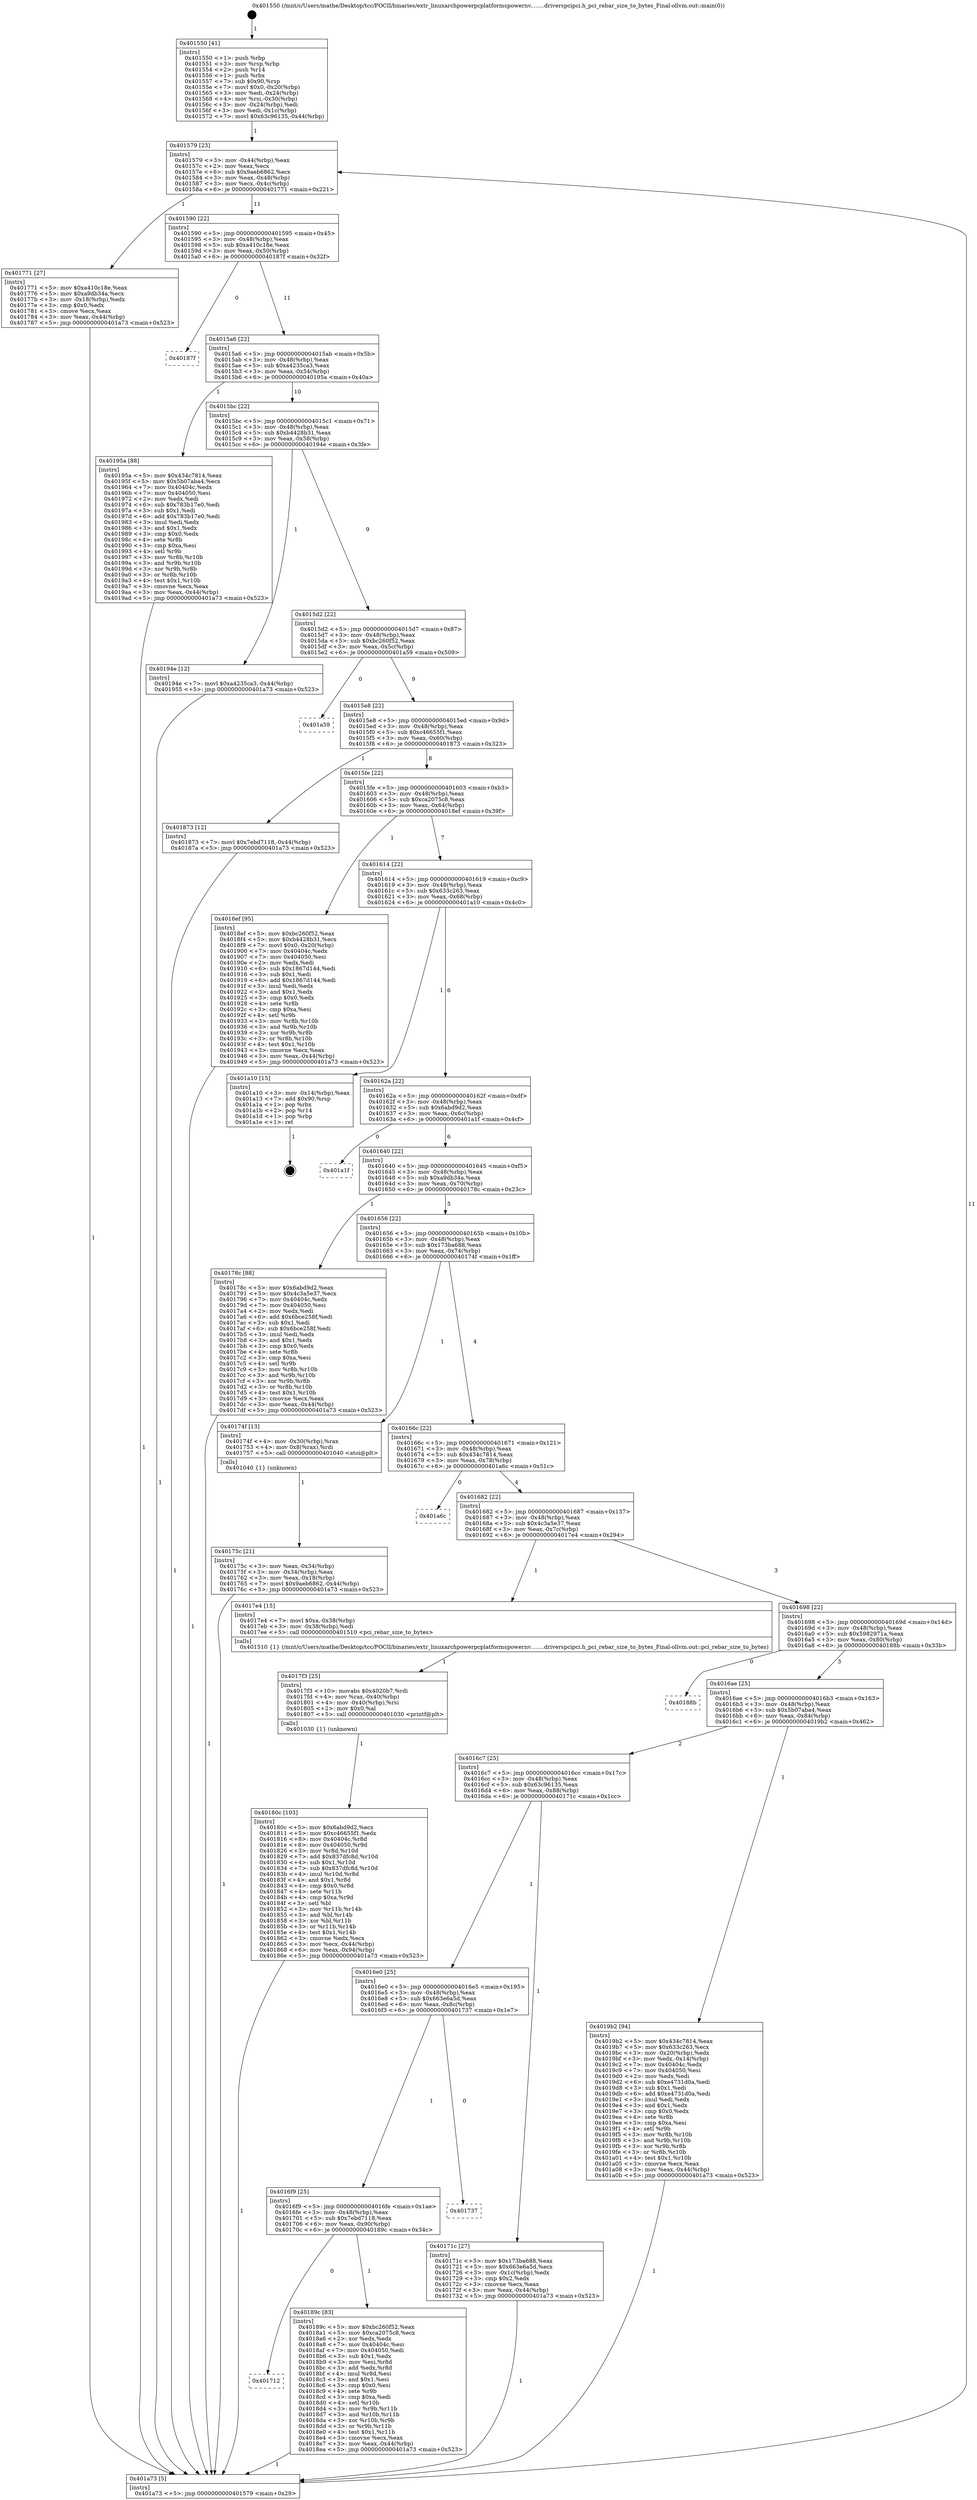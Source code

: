 digraph "0x401550" {
  label = "0x401550 (/mnt/c/Users/mathe/Desktop/tcc/POCII/binaries/extr_linuxarchpowerpcplatformspowernv........driverspcipci.h_pci_rebar_size_to_bytes_Final-ollvm.out::main(0))"
  labelloc = "t"
  node[shape=record]

  Entry [label="",width=0.3,height=0.3,shape=circle,fillcolor=black,style=filled]
  "0x401579" [label="{
     0x401579 [23]\l
     | [instrs]\l
     &nbsp;&nbsp;0x401579 \<+3\>: mov -0x44(%rbp),%eax\l
     &nbsp;&nbsp;0x40157c \<+2\>: mov %eax,%ecx\l
     &nbsp;&nbsp;0x40157e \<+6\>: sub $0x9aeb6862,%ecx\l
     &nbsp;&nbsp;0x401584 \<+3\>: mov %eax,-0x48(%rbp)\l
     &nbsp;&nbsp;0x401587 \<+3\>: mov %ecx,-0x4c(%rbp)\l
     &nbsp;&nbsp;0x40158a \<+6\>: je 0000000000401771 \<main+0x221\>\l
  }"]
  "0x401771" [label="{
     0x401771 [27]\l
     | [instrs]\l
     &nbsp;&nbsp;0x401771 \<+5\>: mov $0xa410c18e,%eax\l
     &nbsp;&nbsp;0x401776 \<+5\>: mov $0xa9db34a,%ecx\l
     &nbsp;&nbsp;0x40177b \<+3\>: mov -0x18(%rbp),%edx\l
     &nbsp;&nbsp;0x40177e \<+3\>: cmp $0x0,%edx\l
     &nbsp;&nbsp;0x401781 \<+3\>: cmove %ecx,%eax\l
     &nbsp;&nbsp;0x401784 \<+3\>: mov %eax,-0x44(%rbp)\l
     &nbsp;&nbsp;0x401787 \<+5\>: jmp 0000000000401a73 \<main+0x523\>\l
  }"]
  "0x401590" [label="{
     0x401590 [22]\l
     | [instrs]\l
     &nbsp;&nbsp;0x401590 \<+5\>: jmp 0000000000401595 \<main+0x45\>\l
     &nbsp;&nbsp;0x401595 \<+3\>: mov -0x48(%rbp),%eax\l
     &nbsp;&nbsp;0x401598 \<+5\>: sub $0xa410c18e,%eax\l
     &nbsp;&nbsp;0x40159d \<+3\>: mov %eax,-0x50(%rbp)\l
     &nbsp;&nbsp;0x4015a0 \<+6\>: je 000000000040187f \<main+0x32f\>\l
  }"]
  Exit [label="",width=0.3,height=0.3,shape=circle,fillcolor=black,style=filled,peripheries=2]
  "0x40187f" [label="{
     0x40187f\l
  }", style=dashed]
  "0x4015a6" [label="{
     0x4015a6 [22]\l
     | [instrs]\l
     &nbsp;&nbsp;0x4015a6 \<+5\>: jmp 00000000004015ab \<main+0x5b\>\l
     &nbsp;&nbsp;0x4015ab \<+3\>: mov -0x48(%rbp),%eax\l
     &nbsp;&nbsp;0x4015ae \<+5\>: sub $0xa4235ca3,%eax\l
     &nbsp;&nbsp;0x4015b3 \<+3\>: mov %eax,-0x54(%rbp)\l
     &nbsp;&nbsp;0x4015b6 \<+6\>: je 000000000040195a \<main+0x40a\>\l
  }"]
  "0x401712" [label="{
     0x401712\l
  }", style=dashed]
  "0x40195a" [label="{
     0x40195a [88]\l
     | [instrs]\l
     &nbsp;&nbsp;0x40195a \<+5\>: mov $0x434c7814,%eax\l
     &nbsp;&nbsp;0x40195f \<+5\>: mov $0x5b07aba4,%ecx\l
     &nbsp;&nbsp;0x401964 \<+7\>: mov 0x40404c,%edx\l
     &nbsp;&nbsp;0x40196b \<+7\>: mov 0x404050,%esi\l
     &nbsp;&nbsp;0x401972 \<+2\>: mov %edx,%edi\l
     &nbsp;&nbsp;0x401974 \<+6\>: sub $0x783b17e0,%edi\l
     &nbsp;&nbsp;0x40197a \<+3\>: sub $0x1,%edi\l
     &nbsp;&nbsp;0x40197d \<+6\>: add $0x783b17e0,%edi\l
     &nbsp;&nbsp;0x401983 \<+3\>: imul %edi,%edx\l
     &nbsp;&nbsp;0x401986 \<+3\>: and $0x1,%edx\l
     &nbsp;&nbsp;0x401989 \<+3\>: cmp $0x0,%edx\l
     &nbsp;&nbsp;0x40198c \<+4\>: sete %r8b\l
     &nbsp;&nbsp;0x401990 \<+3\>: cmp $0xa,%esi\l
     &nbsp;&nbsp;0x401993 \<+4\>: setl %r9b\l
     &nbsp;&nbsp;0x401997 \<+3\>: mov %r8b,%r10b\l
     &nbsp;&nbsp;0x40199a \<+3\>: and %r9b,%r10b\l
     &nbsp;&nbsp;0x40199d \<+3\>: xor %r9b,%r8b\l
     &nbsp;&nbsp;0x4019a0 \<+3\>: or %r8b,%r10b\l
     &nbsp;&nbsp;0x4019a3 \<+4\>: test $0x1,%r10b\l
     &nbsp;&nbsp;0x4019a7 \<+3\>: cmovne %ecx,%eax\l
     &nbsp;&nbsp;0x4019aa \<+3\>: mov %eax,-0x44(%rbp)\l
     &nbsp;&nbsp;0x4019ad \<+5\>: jmp 0000000000401a73 \<main+0x523\>\l
  }"]
  "0x4015bc" [label="{
     0x4015bc [22]\l
     | [instrs]\l
     &nbsp;&nbsp;0x4015bc \<+5\>: jmp 00000000004015c1 \<main+0x71\>\l
     &nbsp;&nbsp;0x4015c1 \<+3\>: mov -0x48(%rbp),%eax\l
     &nbsp;&nbsp;0x4015c4 \<+5\>: sub $0xb4428b31,%eax\l
     &nbsp;&nbsp;0x4015c9 \<+3\>: mov %eax,-0x58(%rbp)\l
     &nbsp;&nbsp;0x4015cc \<+6\>: je 000000000040194e \<main+0x3fe\>\l
  }"]
  "0x40189c" [label="{
     0x40189c [83]\l
     | [instrs]\l
     &nbsp;&nbsp;0x40189c \<+5\>: mov $0xbc260f52,%eax\l
     &nbsp;&nbsp;0x4018a1 \<+5\>: mov $0xca2075c8,%ecx\l
     &nbsp;&nbsp;0x4018a6 \<+2\>: xor %edx,%edx\l
     &nbsp;&nbsp;0x4018a8 \<+7\>: mov 0x40404c,%esi\l
     &nbsp;&nbsp;0x4018af \<+7\>: mov 0x404050,%edi\l
     &nbsp;&nbsp;0x4018b6 \<+3\>: sub $0x1,%edx\l
     &nbsp;&nbsp;0x4018b9 \<+3\>: mov %esi,%r8d\l
     &nbsp;&nbsp;0x4018bc \<+3\>: add %edx,%r8d\l
     &nbsp;&nbsp;0x4018bf \<+4\>: imul %r8d,%esi\l
     &nbsp;&nbsp;0x4018c3 \<+3\>: and $0x1,%esi\l
     &nbsp;&nbsp;0x4018c6 \<+3\>: cmp $0x0,%esi\l
     &nbsp;&nbsp;0x4018c9 \<+4\>: sete %r9b\l
     &nbsp;&nbsp;0x4018cd \<+3\>: cmp $0xa,%edi\l
     &nbsp;&nbsp;0x4018d0 \<+4\>: setl %r10b\l
     &nbsp;&nbsp;0x4018d4 \<+3\>: mov %r9b,%r11b\l
     &nbsp;&nbsp;0x4018d7 \<+3\>: and %r10b,%r11b\l
     &nbsp;&nbsp;0x4018da \<+3\>: xor %r10b,%r9b\l
     &nbsp;&nbsp;0x4018dd \<+3\>: or %r9b,%r11b\l
     &nbsp;&nbsp;0x4018e0 \<+4\>: test $0x1,%r11b\l
     &nbsp;&nbsp;0x4018e4 \<+3\>: cmovne %ecx,%eax\l
     &nbsp;&nbsp;0x4018e7 \<+3\>: mov %eax,-0x44(%rbp)\l
     &nbsp;&nbsp;0x4018ea \<+5\>: jmp 0000000000401a73 \<main+0x523\>\l
  }"]
  "0x40194e" [label="{
     0x40194e [12]\l
     | [instrs]\l
     &nbsp;&nbsp;0x40194e \<+7\>: movl $0xa4235ca3,-0x44(%rbp)\l
     &nbsp;&nbsp;0x401955 \<+5\>: jmp 0000000000401a73 \<main+0x523\>\l
  }"]
  "0x4015d2" [label="{
     0x4015d2 [22]\l
     | [instrs]\l
     &nbsp;&nbsp;0x4015d2 \<+5\>: jmp 00000000004015d7 \<main+0x87\>\l
     &nbsp;&nbsp;0x4015d7 \<+3\>: mov -0x48(%rbp),%eax\l
     &nbsp;&nbsp;0x4015da \<+5\>: sub $0xbc260f52,%eax\l
     &nbsp;&nbsp;0x4015df \<+3\>: mov %eax,-0x5c(%rbp)\l
     &nbsp;&nbsp;0x4015e2 \<+6\>: je 0000000000401a59 \<main+0x509\>\l
  }"]
  "0x4016f9" [label="{
     0x4016f9 [25]\l
     | [instrs]\l
     &nbsp;&nbsp;0x4016f9 \<+5\>: jmp 00000000004016fe \<main+0x1ae\>\l
     &nbsp;&nbsp;0x4016fe \<+3\>: mov -0x48(%rbp),%eax\l
     &nbsp;&nbsp;0x401701 \<+5\>: sub $0x7ebd7118,%eax\l
     &nbsp;&nbsp;0x401706 \<+6\>: mov %eax,-0x90(%rbp)\l
     &nbsp;&nbsp;0x40170c \<+6\>: je 000000000040189c \<main+0x34c\>\l
  }"]
  "0x401a59" [label="{
     0x401a59\l
  }", style=dashed]
  "0x4015e8" [label="{
     0x4015e8 [22]\l
     | [instrs]\l
     &nbsp;&nbsp;0x4015e8 \<+5\>: jmp 00000000004015ed \<main+0x9d\>\l
     &nbsp;&nbsp;0x4015ed \<+3\>: mov -0x48(%rbp),%eax\l
     &nbsp;&nbsp;0x4015f0 \<+5\>: sub $0xc46655f1,%eax\l
     &nbsp;&nbsp;0x4015f5 \<+3\>: mov %eax,-0x60(%rbp)\l
     &nbsp;&nbsp;0x4015f8 \<+6\>: je 0000000000401873 \<main+0x323\>\l
  }"]
  "0x401737" [label="{
     0x401737\l
  }", style=dashed]
  "0x401873" [label="{
     0x401873 [12]\l
     | [instrs]\l
     &nbsp;&nbsp;0x401873 \<+7\>: movl $0x7ebd7118,-0x44(%rbp)\l
     &nbsp;&nbsp;0x40187a \<+5\>: jmp 0000000000401a73 \<main+0x523\>\l
  }"]
  "0x4015fe" [label="{
     0x4015fe [22]\l
     | [instrs]\l
     &nbsp;&nbsp;0x4015fe \<+5\>: jmp 0000000000401603 \<main+0xb3\>\l
     &nbsp;&nbsp;0x401603 \<+3\>: mov -0x48(%rbp),%eax\l
     &nbsp;&nbsp;0x401606 \<+5\>: sub $0xca2075c8,%eax\l
     &nbsp;&nbsp;0x40160b \<+3\>: mov %eax,-0x64(%rbp)\l
     &nbsp;&nbsp;0x40160e \<+6\>: je 00000000004018ef \<main+0x39f\>\l
  }"]
  "0x40180c" [label="{
     0x40180c [103]\l
     | [instrs]\l
     &nbsp;&nbsp;0x40180c \<+5\>: mov $0x6abd9d2,%ecx\l
     &nbsp;&nbsp;0x401811 \<+5\>: mov $0xc46655f1,%edx\l
     &nbsp;&nbsp;0x401816 \<+8\>: mov 0x40404c,%r8d\l
     &nbsp;&nbsp;0x40181e \<+8\>: mov 0x404050,%r9d\l
     &nbsp;&nbsp;0x401826 \<+3\>: mov %r8d,%r10d\l
     &nbsp;&nbsp;0x401829 \<+7\>: add $0x837dfc8d,%r10d\l
     &nbsp;&nbsp;0x401830 \<+4\>: sub $0x1,%r10d\l
     &nbsp;&nbsp;0x401834 \<+7\>: sub $0x837dfc8d,%r10d\l
     &nbsp;&nbsp;0x40183b \<+4\>: imul %r10d,%r8d\l
     &nbsp;&nbsp;0x40183f \<+4\>: and $0x1,%r8d\l
     &nbsp;&nbsp;0x401843 \<+4\>: cmp $0x0,%r8d\l
     &nbsp;&nbsp;0x401847 \<+4\>: sete %r11b\l
     &nbsp;&nbsp;0x40184b \<+4\>: cmp $0xa,%r9d\l
     &nbsp;&nbsp;0x40184f \<+3\>: setl %bl\l
     &nbsp;&nbsp;0x401852 \<+3\>: mov %r11b,%r14b\l
     &nbsp;&nbsp;0x401855 \<+3\>: and %bl,%r14b\l
     &nbsp;&nbsp;0x401858 \<+3\>: xor %bl,%r11b\l
     &nbsp;&nbsp;0x40185b \<+3\>: or %r11b,%r14b\l
     &nbsp;&nbsp;0x40185e \<+4\>: test $0x1,%r14b\l
     &nbsp;&nbsp;0x401862 \<+3\>: cmovne %edx,%ecx\l
     &nbsp;&nbsp;0x401865 \<+3\>: mov %ecx,-0x44(%rbp)\l
     &nbsp;&nbsp;0x401868 \<+6\>: mov %eax,-0x94(%rbp)\l
     &nbsp;&nbsp;0x40186e \<+5\>: jmp 0000000000401a73 \<main+0x523\>\l
  }"]
  "0x4018ef" [label="{
     0x4018ef [95]\l
     | [instrs]\l
     &nbsp;&nbsp;0x4018ef \<+5\>: mov $0xbc260f52,%eax\l
     &nbsp;&nbsp;0x4018f4 \<+5\>: mov $0xb4428b31,%ecx\l
     &nbsp;&nbsp;0x4018f9 \<+7\>: movl $0x0,-0x20(%rbp)\l
     &nbsp;&nbsp;0x401900 \<+7\>: mov 0x40404c,%edx\l
     &nbsp;&nbsp;0x401907 \<+7\>: mov 0x404050,%esi\l
     &nbsp;&nbsp;0x40190e \<+2\>: mov %edx,%edi\l
     &nbsp;&nbsp;0x401910 \<+6\>: sub $0x1867d144,%edi\l
     &nbsp;&nbsp;0x401916 \<+3\>: sub $0x1,%edi\l
     &nbsp;&nbsp;0x401919 \<+6\>: add $0x1867d144,%edi\l
     &nbsp;&nbsp;0x40191f \<+3\>: imul %edi,%edx\l
     &nbsp;&nbsp;0x401922 \<+3\>: and $0x1,%edx\l
     &nbsp;&nbsp;0x401925 \<+3\>: cmp $0x0,%edx\l
     &nbsp;&nbsp;0x401928 \<+4\>: sete %r8b\l
     &nbsp;&nbsp;0x40192c \<+3\>: cmp $0xa,%esi\l
     &nbsp;&nbsp;0x40192f \<+4\>: setl %r9b\l
     &nbsp;&nbsp;0x401933 \<+3\>: mov %r8b,%r10b\l
     &nbsp;&nbsp;0x401936 \<+3\>: and %r9b,%r10b\l
     &nbsp;&nbsp;0x401939 \<+3\>: xor %r9b,%r8b\l
     &nbsp;&nbsp;0x40193c \<+3\>: or %r8b,%r10b\l
     &nbsp;&nbsp;0x40193f \<+4\>: test $0x1,%r10b\l
     &nbsp;&nbsp;0x401943 \<+3\>: cmovne %ecx,%eax\l
     &nbsp;&nbsp;0x401946 \<+3\>: mov %eax,-0x44(%rbp)\l
     &nbsp;&nbsp;0x401949 \<+5\>: jmp 0000000000401a73 \<main+0x523\>\l
  }"]
  "0x401614" [label="{
     0x401614 [22]\l
     | [instrs]\l
     &nbsp;&nbsp;0x401614 \<+5\>: jmp 0000000000401619 \<main+0xc9\>\l
     &nbsp;&nbsp;0x401619 \<+3\>: mov -0x48(%rbp),%eax\l
     &nbsp;&nbsp;0x40161c \<+5\>: sub $0x633c263,%eax\l
     &nbsp;&nbsp;0x401621 \<+3\>: mov %eax,-0x68(%rbp)\l
     &nbsp;&nbsp;0x401624 \<+6\>: je 0000000000401a10 \<main+0x4c0\>\l
  }"]
  "0x4017f3" [label="{
     0x4017f3 [25]\l
     | [instrs]\l
     &nbsp;&nbsp;0x4017f3 \<+10\>: movabs $0x4020b7,%rdi\l
     &nbsp;&nbsp;0x4017fd \<+4\>: mov %rax,-0x40(%rbp)\l
     &nbsp;&nbsp;0x401801 \<+4\>: mov -0x40(%rbp),%rsi\l
     &nbsp;&nbsp;0x401805 \<+2\>: mov $0x0,%al\l
     &nbsp;&nbsp;0x401807 \<+5\>: call 0000000000401030 \<printf@plt\>\l
     | [calls]\l
     &nbsp;&nbsp;0x401030 \{1\} (unknown)\l
  }"]
  "0x401a10" [label="{
     0x401a10 [15]\l
     | [instrs]\l
     &nbsp;&nbsp;0x401a10 \<+3\>: mov -0x14(%rbp),%eax\l
     &nbsp;&nbsp;0x401a13 \<+7\>: add $0x90,%rsp\l
     &nbsp;&nbsp;0x401a1a \<+1\>: pop %rbx\l
     &nbsp;&nbsp;0x401a1b \<+2\>: pop %r14\l
     &nbsp;&nbsp;0x401a1d \<+1\>: pop %rbp\l
     &nbsp;&nbsp;0x401a1e \<+1\>: ret\l
  }"]
  "0x40162a" [label="{
     0x40162a [22]\l
     | [instrs]\l
     &nbsp;&nbsp;0x40162a \<+5\>: jmp 000000000040162f \<main+0xdf\>\l
     &nbsp;&nbsp;0x40162f \<+3\>: mov -0x48(%rbp),%eax\l
     &nbsp;&nbsp;0x401632 \<+5\>: sub $0x6abd9d2,%eax\l
     &nbsp;&nbsp;0x401637 \<+3\>: mov %eax,-0x6c(%rbp)\l
     &nbsp;&nbsp;0x40163a \<+6\>: je 0000000000401a1f \<main+0x4cf\>\l
  }"]
  "0x40175c" [label="{
     0x40175c [21]\l
     | [instrs]\l
     &nbsp;&nbsp;0x40175c \<+3\>: mov %eax,-0x34(%rbp)\l
     &nbsp;&nbsp;0x40175f \<+3\>: mov -0x34(%rbp),%eax\l
     &nbsp;&nbsp;0x401762 \<+3\>: mov %eax,-0x18(%rbp)\l
     &nbsp;&nbsp;0x401765 \<+7\>: movl $0x9aeb6862,-0x44(%rbp)\l
     &nbsp;&nbsp;0x40176c \<+5\>: jmp 0000000000401a73 \<main+0x523\>\l
  }"]
  "0x401a1f" [label="{
     0x401a1f\l
  }", style=dashed]
  "0x401640" [label="{
     0x401640 [22]\l
     | [instrs]\l
     &nbsp;&nbsp;0x401640 \<+5\>: jmp 0000000000401645 \<main+0xf5\>\l
     &nbsp;&nbsp;0x401645 \<+3\>: mov -0x48(%rbp),%eax\l
     &nbsp;&nbsp;0x401648 \<+5\>: sub $0xa9db34a,%eax\l
     &nbsp;&nbsp;0x40164d \<+3\>: mov %eax,-0x70(%rbp)\l
     &nbsp;&nbsp;0x401650 \<+6\>: je 000000000040178c \<main+0x23c\>\l
  }"]
  "0x401550" [label="{
     0x401550 [41]\l
     | [instrs]\l
     &nbsp;&nbsp;0x401550 \<+1\>: push %rbp\l
     &nbsp;&nbsp;0x401551 \<+3\>: mov %rsp,%rbp\l
     &nbsp;&nbsp;0x401554 \<+2\>: push %r14\l
     &nbsp;&nbsp;0x401556 \<+1\>: push %rbx\l
     &nbsp;&nbsp;0x401557 \<+7\>: sub $0x90,%rsp\l
     &nbsp;&nbsp;0x40155e \<+7\>: movl $0x0,-0x20(%rbp)\l
     &nbsp;&nbsp;0x401565 \<+3\>: mov %edi,-0x24(%rbp)\l
     &nbsp;&nbsp;0x401568 \<+4\>: mov %rsi,-0x30(%rbp)\l
     &nbsp;&nbsp;0x40156c \<+3\>: mov -0x24(%rbp),%edi\l
     &nbsp;&nbsp;0x40156f \<+3\>: mov %edi,-0x1c(%rbp)\l
     &nbsp;&nbsp;0x401572 \<+7\>: movl $0x63c96135,-0x44(%rbp)\l
  }"]
  "0x40178c" [label="{
     0x40178c [88]\l
     | [instrs]\l
     &nbsp;&nbsp;0x40178c \<+5\>: mov $0x6abd9d2,%eax\l
     &nbsp;&nbsp;0x401791 \<+5\>: mov $0x4c3a5e37,%ecx\l
     &nbsp;&nbsp;0x401796 \<+7\>: mov 0x40404c,%edx\l
     &nbsp;&nbsp;0x40179d \<+7\>: mov 0x404050,%esi\l
     &nbsp;&nbsp;0x4017a4 \<+2\>: mov %edx,%edi\l
     &nbsp;&nbsp;0x4017a6 \<+6\>: add $0x6bce258f,%edi\l
     &nbsp;&nbsp;0x4017ac \<+3\>: sub $0x1,%edi\l
     &nbsp;&nbsp;0x4017af \<+6\>: sub $0x6bce258f,%edi\l
     &nbsp;&nbsp;0x4017b5 \<+3\>: imul %edi,%edx\l
     &nbsp;&nbsp;0x4017b8 \<+3\>: and $0x1,%edx\l
     &nbsp;&nbsp;0x4017bb \<+3\>: cmp $0x0,%edx\l
     &nbsp;&nbsp;0x4017be \<+4\>: sete %r8b\l
     &nbsp;&nbsp;0x4017c2 \<+3\>: cmp $0xa,%esi\l
     &nbsp;&nbsp;0x4017c5 \<+4\>: setl %r9b\l
     &nbsp;&nbsp;0x4017c9 \<+3\>: mov %r8b,%r10b\l
     &nbsp;&nbsp;0x4017cc \<+3\>: and %r9b,%r10b\l
     &nbsp;&nbsp;0x4017cf \<+3\>: xor %r9b,%r8b\l
     &nbsp;&nbsp;0x4017d2 \<+3\>: or %r8b,%r10b\l
     &nbsp;&nbsp;0x4017d5 \<+4\>: test $0x1,%r10b\l
     &nbsp;&nbsp;0x4017d9 \<+3\>: cmovne %ecx,%eax\l
     &nbsp;&nbsp;0x4017dc \<+3\>: mov %eax,-0x44(%rbp)\l
     &nbsp;&nbsp;0x4017df \<+5\>: jmp 0000000000401a73 \<main+0x523\>\l
  }"]
  "0x401656" [label="{
     0x401656 [22]\l
     | [instrs]\l
     &nbsp;&nbsp;0x401656 \<+5\>: jmp 000000000040165b \<main+0x10b\>\l
     &nbsp;&nbsp;0x40165b \<+3\>: mov -0x48(%rbp),%eax\l
     &nbsp;&nbsp;0x40165e \<+5\>: sub $0x173ba688,%eax\l
     &nbsp;&nbsp;0x401663 \<+3\>: mov %eax,-0x74(%rbp)\l
     &nbsp;&nbsp;0x401666 \<+6\>: je 000000000040174f \<main+0x1ff\>\l
  }"]
  "0x401a73" [label="{
     0x401a73 [5]\l
     | [instrs]\l
     &nbsp;&nbsp;0x401a73 \<+5\>: jmp 0000000000401579 \<main+0x29\>\l
  }"]
  "0x40174f" [label="{
     0x40174f [13]\l
     | [instrs]\l
     &nbsp;&nbsp;0x40174f \<+4\>: mov -0x30(%rbp),%rax\l
     &nbsp;&nbsp;0x401753 \<+4\>: mov 0x8(%rax),%rdi\l
     &nbsp;&nbsp;0x401757 \<+5\>: call 0000000000401040 \<atoi@plt\>\l
     | [calls]\l
     &nbsp;&nbsp;0x401040 \{1\} (unknown)\l
  }"]
  "0x40166c" [label="{
     0x40166c [22]\l
     | [instrs]\l
     &nbsp;&nbsp;0x40166c \<+5\>: jmp 0000000000401671 \<main+0x121\>\l
     &nbsp;&nbsp;0x401671 \<+3\>: mov -0x48(%rbp),%eax\l
     &nbsp;&nbsp;0x401674 \<+5\>: sub $0x434c7814,%eax\l
     &nbsp;&nbsp;0x401679 \<+3\>: mov %eax,-0x78(%rbp)\l
     &nbsp;&nbsp;0x40167c \<+6\>: je 0000000000401a6c \<main+0x51c\>\l
  }"]
  "0x4016e0" [label="{
     0x4016e0 [25]\l
     | [instrs]\l
     &nbsp;&nbsp;0x4016e0 \<+5\>: jmp 00000000004016e5 \<main+0x195\>\l
     &nbsp;&nbsp;0x4016e5 \<+3\>: mov -0x48(%rbp),%eax\l
     &nbsp;&nbsp;0x4016e8 \<+5\>: sub $0x663e6a5d,%eax\l
     &nbsp;&nbsp;0x4016ed \<+6\>: mov %eax,-0x8c(%rbp)\l
     &nbsp;&nbsp;0x4016f3 \<+6\>: je 0000000000401737 \<main+0x1e7\>\l
  }"]
  "0x401a6c" [label="{
     0x401a6c\l
  }", style=dashed]
  "0x401682" [label="{
     0x401682 [22]\l
     | [instrs]\l
     &nbsp;&nbsp;0x401682 \<+5\>: jmp 0000000000401687 \<main+0x137\>\l
     &nbsp;&nbsp;0x401687 \<+3\>: mov -0x48(%rbp),%eax\l
     &nbsp;&nbsp;0x40168a \<+5\>: sub $0x4c3a5e37,%eax\l
     &nbsp;&nbsp;0x40168f \<+3\>: mov %eax,-0x7c(%rbp)\l
     &nbsp;&nbsp;0x401692 \<+6\>: je 00000000004017e4 \<main+0x294\>\l
  }"]
  "0x40171c" [label="{
     0x40171c [27]\l
     | [instrs]\l
     &nbsp;&nbsp;0x40171c \<+5\>: mov $0x173ba688,%eax\l
     &nbsp;&nbsp;0x401721 \<+5\>: mov $0x663e6a5d,%ecx\l
     &nbsp;&nbsp;0x401726 \<+3\>: mov -0x1c(%rbp),%edx\l
     &nbsp;&nbsp;0x401729 \<+3\>: cmp $0x2,%edx\l
     &nbsp;&nbsp;0x40172c \<+3\>: cmovne %ecx,%eax\l
     &nbsp;&nbsp;0x40172f \<+3\>: mov %eax,-0x44(%rbp)\l
     &nbsp;&nbsp;0x401732 \<+5\>: jmp 0000000000401a73 \<main+0x523\>\l
  }"]
  "0x4017e4" [label="{
     0x4017e4 [15]\l
     | [instrs]\l
     &nbsp;&nbsp;0x4017e4 \<+7\>: movl $0xa,-0x38(%rbp)\l
     &nbsp;&nbsp;0x4017eb \<+3\>: mov -0x38(%rbp),%edi\l
     &nbsp;&nbsp;0x4017ee \<+5\>: call 0000000000401510 \<pci_rebar_size_to_bytes\>\l
     | [calls]\l
     &nbsp;&nbsp;0x401510 \{1\} (/mnt/c/Users/mathe/Desktop/tcc/POCII/binaries/extr_linuxarchpowerpcplatformspowernv........driverspcipci.h_pci_rebar_size_to_bytes_Final-ollvm.out::pci_rebar_size_to_bytes)\l
  }"]
  "0x401698" [label="{
     0x401698 [22]\l
     | [instrs]\l
     &nbsp;&nbsp;0x401698 \<+5\>: jmp 000000000040169d \<main+0x14d\>\l
     &nbsp;&nbsp;0x40169d \<+3\>: mov -0x48(%rbp),%eax\l
     &nbsp;&nbsp;0x4016a0 \<+5\>: sub $0x5982971a,%eax\l
     &nbsp;&nbsp;0x4016a5 \<+3\>: mov %eax,-0x80(%rbp)\l
     &nbsp;&nbsp;0x4016a8 \<+6\>: je 000000000040188b \<main+0x33b\>\l
  }"]
  "0x4016c7" [label="{
     0x4016c7 [25]\l
     | [instrs]\l
     &nbsp;&nbsp;0x4016c7 \<+5\>: jmp 00000000004016cc \<main+0x17c\>\l
     &nbsp;&nbsp;0x4016cc \<+3\>: mov -0x48(%rbp),%eax\l
     &nbsp;&nbsp;0x4016cf \<+5\>: sub $0x63c96135,%eax\l
     &nbsp;&nbsp;0x4016d4 \<+6\>: mov %eax,-0x88(%rbp)\l
     &nbsp;&nbsp;0x4016da \<+6\>: je 000000000040171c \<main+0x1cc\>\l
  }"]
  "0x40188b" [label="{
     0x40188b\l
  }", style=dashed]
  "0x4016ae" [label="{
     0x4016ae [25]\l
     | [instrs]\l
     &nbsp;&nbsp;0x4016ae \<+5\>: jmp 00000000004016b3 \<main+0x163\>\l
     &nbsp;&nbsp;0x4016b3 \<+3\>: mov -0x48(%rbp),%eax\l
     &nbsp;&nbsp;0x4016b6 \<+5\>: sub $0x5b07aba4,%eax\l
     &nbsp;&nbsp;0x4016bb \<+6\>: mov %eax,-0x84(%rbp)\l
     &nbsp;&nbsp;0x4016c1 \<+6\>: je 00000000004019b2 \<main+0x462\>\l
  }"]
  "0x4019b2" [label="{
     0x4019b2 [94]\l
     | [instrs]\l
     &nbsp;&nbsp;0x4019b2 \<+5\>: mov $0x434c7814,%eax\l
     &nbsp;&nbsp;0x4019b7 \<+5\>: mov $0x633c263,%ecx\l
     &nbsp;&nbsp;0x4019bc \<+3\>: mov -0x20(%rbp),%edx\l
     &nbsp;&nbsp;0x4019bf \<+3\>: mov %edx,-0x14(%rbp)\l
     &nbsp;&nbsp;0x4019c2 \<+7\>: mov 0x40404c,%edx\l
     &nbsp;&nbsp;0x4019c9 \<+7\>: mov 0x404050,%esi\l
     &nbsp;&nbsp;0x4019d0 \<+2\>: mov %edx,%edi\l
     &nbsp;&nbsp;0x4019d2 \<+6\>: sub $0xe4731d0a,%edi\l
     &nbsp;&nbsp;0x4019d8 \<+3\>: sub $0x1,%edi\l
     &nbsp;&nbsp;0x4019db \<+6\>: add $0xe4731d0a,%edi\l
     &nbsp;&nbsp;0x4019e1 \<+3\>: imul %edi,%edx\l
     &nbsp;&nbsp;0x4019e4 \<+3\>: and $0x1,%edx\l
     &nbsp;&nbsp;0x4019e7 \<+3\>: cmp $0x0,%edx\l
     &nbsp;&nbsp;0x4019ea \<+4\>: sete %r8b\l
     &nbsp;&nbsp;0x4019ee \<+3\>: cmp $0xa,%esi\l
     &nbsp;&nbsp;0x4019f1 \<+4\>: setl %r9b\l
     &nbsp;&nbsp;0x4019f5 \<+3\>: mov %r8b,%r10b\l
     &nbsp;&nbsp;0x4019f8 \<+3\>: and %r9b,%r10b\l
     &nbsp;&nbsp;0x4019fb \<+3\>: xor %r9b,%r8b\l
     &nbsp;&nbsp;0x4019fe \<+3\>: or %r8b,%r10b\l
     &nbsp;&nbsp;0x401a01 \<+4\>: test $0x1,%r10b\l
     &nbsp;&nbsp;0x401a05 \<+3\>: cmovne %ecx,%eax\l
     &nbsp;&nbsp;0x401a08 \<+3\>: mov %eax,-0x44(%rbp)\l
     &nbsp;&nbsp;0x401a0b \<+5\>: jmp 0000000000401a73 \<main+0x523\>\l
  }"]
  Entry -> "0x401550" [label=" 1"]
  "0x401579" -> "0x401771" [label=" 1"]
  "0x401579" -> "0x401590" [label=" 11"]
  "0x401a10" -> Exit [label=" 1"]
  "0x401590" -> "0x40187f" [label=" 0"]
  "0x401590" -> "0x4015a6" [label=" 11"]
  "0x4019b2" -> "0x401a73" [label=" 1"]
  "0x4015a6" -> "0x40195a" [label=" 1"]
  "0x4015a6" -> "0x4015bc" [label=" 10"]
  "0x40195a" -> "0x401a73" [label=" 1"]
  "0x4015bc" -> "0x40194e" [label=" 1"]
  "0x4015bc" -> "0x4015d2" [label=" 9"]
  "0x40194e" -> "0x401a73" [label=" 1"]
  "0x4015d2" -> "0x401a59" [label=" 0"]
  "0x4015d2" -> "0x4015e8" [label=" 9"]
  "0x40189c" -> "0x401a73" [label=" 1"]
  "0x4015e8" -> "0x401873" [label=" 1"]
  "0x4015e8" -> "0x4015fe" [label=" 8"]
  "0x4016f9" -> "0x401712" [label=" 0"]
  "0x4015fe" -> "0x4018ef" [label=" 1"]
  "0x4015fe" -> "0x401614" [label=" 7"]
  "0x4018ef" -> "0x401a73" [label=" 1"]
  "0x401614" -> "0x401a10" [label=" 1"]
  "0x401614" -> "0x40162a" [label=" 6"]
  "0x4016e0" -> "0x4016f9" [label=" 1"]
  "0x40162a" -> "0x401a1f" [label=" 0"]
  "0x40162a" -> "0x401640" [label=" 6"]
  "0x4016e0" -> "0x401737" [label=" 0"]
  "0x401640" -> "0x40178c" [label=" 1"]
  "0x401640" -> "0x401656" [label=" 5"]
  "0x4016f9" -> "0x40189c" [label=" 1"]
  "0x401656" -> "0x40174f" [label=" 1"]
  "0x401656" -> "0x40166c" [label=" 4"]
  "0x401873" -> "0x401a73" [label=" 1"]
  "0x40166c" -> "0x401a6c" [label=" 0"]
  "0x40166c" -> "0x401682" [label=" 4"]
  "0x40180c" -> "0x401a73" [label=" 1"]
  "0x401682" -> "0x4017e4" [label=" 1"]
  "0x401682" -> "0x401698" [label=" 3"]
  "0x4017f3" -> "0x40180c" [label=" 1"]
  "0x401698" -> "0x40188b" [label=" 0"]
  "0x401698" -> "0x4016ae" [label=" 3"]
  "0x40178c" -> "0x401a73" [label=" 1"]
  "0x4016ae" -> "0x4019b2" [label=" 1"]
  "0x4016ae" -> "0x4016c7" [label=" 2"]
  "0x4017e4" -> "0x4017f3" [label=" 1"]
  "0x4016c7" -> "0x40171c" [label=" 1"]
  "0x4016c7" -> "0x4016e0" [label=" 1"]
  "0x40171c" -> "0x401a73" [label=" 1"]
  "0x401550" -> "0x401579" [label=" 1"]
  "0x401a73" -> "0x401579" [label=" 11"]
  "0x40174f" -> "0x40175c" [label=" 1"]
  "0x40175c" -> "0x401a73" [label=" 1"]
  "0x401771" -> "0x401a73" [label=" 1"]
}
